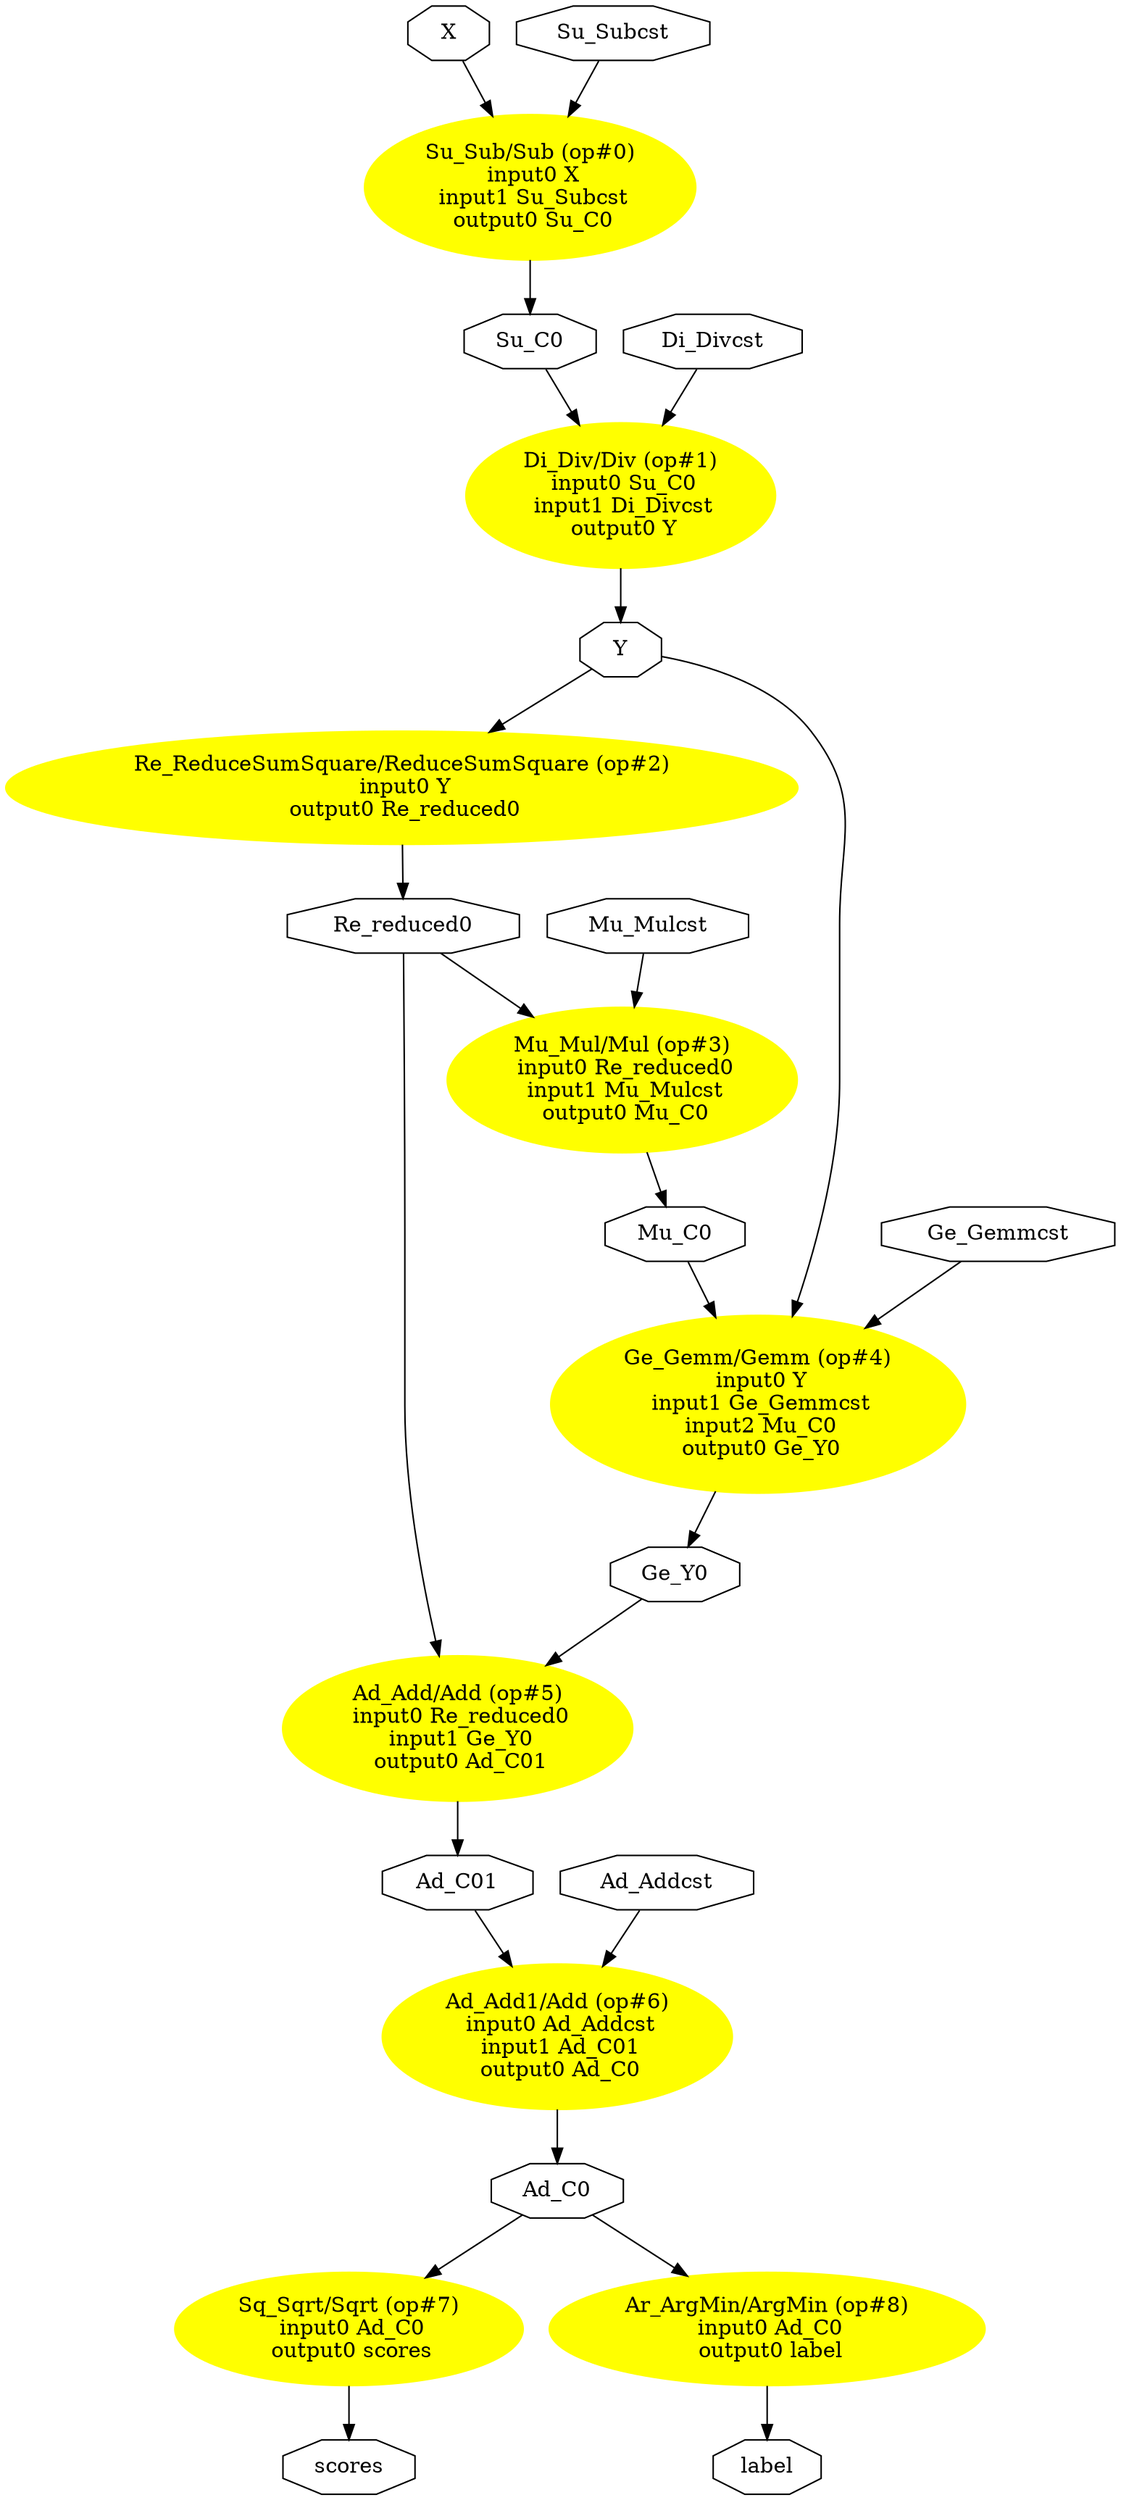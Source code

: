 digraph fea6d88664924112bfa292c6918ea00f {
	graph [bb="0,0,615.96,1648.1",
		rankdir=TB
	];
	node [label="\N"];
	"Su_Sub/Sub (op#0)\n input0 X\n input1 Su_Subcst\n output0 Su_C0"	 [URL="javascript:alert('')",
		color=yellow,
		fillcolor=yellow,
		height=1.3356,
		pos="281.13,1528",
		style=filled,
		width=2.5534];
	Su_C00	 [height=0.5,
		label=Su_C0,
		pos="281.13,1426",
		shape=octagon,
		width=1.0943];
	"Su_Sub/Sub (op#0)\n input0 X\n input1 Su_Subcst\n output0 Su_C0" -> Su_C00	 [pos="e,281.13,1444.2 281.13,1479.9 281.13,1471.1 281.13,1462.2 281.13,1454.3"];
	X0	 [height=0.5,
		label=X,
		pos="231.13,1630.1",
		shape=octagon,
		width=0.75];
	X0 -> "Su_Sub/Sub (op#0)\n input0 X\n input1 Su_Subcst\n output0 Su_C0"	 [pos="e,258.35,1574.6 239.84,1611.7 243.82,1603.7 248.78,1593.8 253.87,1583.6"];
	Su_Subcst0	 [height=0.5,
		label=Su_Subcst,
		pos="331.13,1630.1",
		shape=octagon,
		width=1.5242];
	Su_Subcst0 -> "Su_Sub/Sub (op#0)\n input0 X\n input1 Su_Subcst\n output0 Su_C0"	 [pos="e,303.92,1574.6 322.42,1611.7 318.44,1603.7 313.48,1593.8 308.4,1583.6"];
	"Di_Div/Div (op#1)\n input0 Su_C0\n input1 Di_Divcst\n output0 Y"	 [URL="javascript:alert('')",
		color=yellow,
		fillcolor=yellow,
		height=1.3356,
		pos="335.13,1323.9",
		style=filled,
		width=2.3963];
	Su_C00 -> "Di_Div/Div (op#1)\n input0 Su_C0\n input1 Di_Divcst\n output0 Y"	 [pos="e,310.75,1370.1 290.54,1407.5 294.89,1399.5 300.31,1389.4 305.86,1379.1"];
	Y0	 [height=0.5,
		label=Y,
		pos="335.13,1221.8",
		shape=octagon,
		width=0.75];
	"Di_Div/Div (op#1)\n input0 Su_C0\n input1 Di_Divcst\n output0 Y" -> Y0	 [pos="e,335.13,1240 335.13,1275.8 335.13,1267 335.13,1258.1 335.13,1250.1"];
	Di_Divcst0	 [height=0.5,
		label=Di_Divcst,
		pos="390.13,1426",
		shape=octagon,
		width=1.4265];
	Di_Divcst0 -> "Di_Div/Div (op#1)\n input0 Su_C0\n input1 Di_Divcst\n output0 Y"	 [pos="e,359.96,1370.1 380.55,1407.5 376.12,1399.5 370.6,1389.4 364.94,1379.1"];
	"Re_ReduceSumSquare/ReduceSumSquare (op#2)\n input0 Y\n output0 Re_reduced0"	 [URL="javascript:alert('')",
		color=yellow,
		fillcolor=yellow,
		height=1.041,
		pos="212.13,1130.3",
		style=filled,
		width=5.8926];
	Y0 -> "Re_ReduceSumSquare/ReduceSumSquare (op#2)\n input0 Y\n output0 Re_reduced0"	 [pos="e,261.06,1166.9 317.51,1208 304.84,1198.7 286.98,1185.8 269.55,1173.1"];
	"Ge_Gemm/Gemm (op#4)\n input0 Y\n input1 Ge_Gemmcst\n input2 Mu_C0\n output0 Ge_Y0"	 [URL="javascript:alert('')",
		color=yellow,
		fillcolor=yellow,
		height=1.6303,
		pos="402.13,721.98",
		style=filled,
		width=3.1623];
	Y0 -> "Ge_Gemm/Gemm (op#4)\n input0 Y\n input1 Ge_Gemmcst\n input2 Mu_C0\n output0 Ge_Y0"	 [pos="e,423.88,779.85 361.62,1213.7 384.31,1206.1 415.96,1191.9 433.13,1167.8 466.56,1120.8 454.13,1097.5 454.13,1039.8 454.13,1039.8 \
454.13,1039.8 454.13,935.75 454.13,885.76 440.42,831 427.08,789.56"];
	Re_reduced00	 [height=0.5,
		label=Re_reduced0,
		pos="209.13,1038.8",
		shape=octagon,
		width=1.7978];
	"Re_ReduceSumSquare/ReduceSumSquare (op#2)\n input0 Y\n output0 Re_reduced0" -> Re_reduced00	 [pos="e,209.71,1057 210.9,1092.7 210.62,1084.1 210.31,1075.1 210.04,1067"];
	"Mu_Mul/Mul (op#3)\n input0 Re_reduced0\n input1 Mu_Mulcst\n output0 Mu_C0"	 [URL="javascript:alert('')",
		color=yellow,
		fillcolor=yellow,
		height=1.3356,
		pos="331.13,936.75",
		style=filled,
		width=2.632];
	Re_reduced00 -> "Mu_Mul/Mul (op#3)\n input0 Re_reduced0\n input1 Mu_Mulcst\n output0 Mu_C0"	 [pos="e,282.08,977.99 230.1,1020.6 242.29,1010.6 258.29,997.51 273.95,984.66"];
	"Ad_Add/Add (op#5)\n input0 Re_reduced0\n input1 Ge_Y0\n output0 Ad_C01"	 [URL="javascript:alert('')",
		color=yellow,
		fillcolor=yellow,
		height=1.3356,
		pos="273.13,507.2",
		style=filled,
		width=2.6909];
	Re_reduced00 -> "Ad_Add/Add (op#5)\n input0 Re_reduced0\n input1 Ge_Y0\n output0 Ad_C01"	 [pos="e,250.4,554.29 208.99,1020.8 208.72,986 208.13,904.28 208.13,835.67 208.13,835.67 208.13,835.67 208.13,720.98 208.13,665.68 228.46,\
605.68 246.38,563.54"];
	Mu_C00	 [height=0.5,
		label=Mu_C0,
		pos="340.13,834.67",
		shape=octagon,
		width=1.1529];
	"Mu_Mul/Mul (op#3)\n input0 Re_reduced0\n input1 Mu_Mulcst\n output0 Mu_C0" -> Mu_C00	 [pos="e,338.58,852.89 335.37,888.64 336.16,879.85 336.96,870.95 337.67,863.01"];
	Mu_Mulcst0	 [height=0.5,
		label=Mu_Mulcst,
		pos="349.13,1038.8",
		shape=octagon,
		width=1.5829];
	Mu_Mulcst0 -> "Mu_Mul/Mul (op#3)\n input0 Re_reduced0\n input1 Mu_Mulcst\n output0 Mu_C0"	 [pos="e,339.57,984.65 346,1020.4 344.67,1013 343.03,1003.9 341.34,994.51"];
	Mu_C00 -> "Ge_Gemm/Gemm (op#4)\n input0 Y\n input1 Ge_Gemmcst\n input2 Mu_C0\n output0 Ge_Y0"	 [pos="e,371.04,778.48 349.82,816.37 354.34,808.3 360.04,798.13 366,787.49"];
	Ge_Y00	 [height=0.5,
		label=Ge_Y0,
		pos="339.13,609.29",
		shape=octagon,
		width=1.1139];
	"Ge_Gemm/Gemm (op#4)\n input0 Y\n input1 Ge_Gemmcst\n input2 Mu_C0\n output0 Ge_Y0" -> Ge_Y00	 [pos="e,348.91,627.46 370.45,665.31 364.69,655.19 358.93,645.08 353.96,636.34"];
	Ge_Gemmcst0	 [height=0.5,
		label=Ge_Gemmcst,
		pos="549.13,834.67",
		shape=octagon,
		width=1.8564];
	Ge_Gemmcst0 -> "Ge_Gemm/Gemm (op#4)\n input0 Y\n input1 Ge_Gemmcst\n input2 Mu_C0\n output0 Ge_Y0"	 [pos="e,465.8,770.92 526.49,816.61 512.25,805.89 493.02,791.42 473.95,777.05"];
	Ge_Y00 -> "Ad_Add/Add (op#5)\n input0 Re_reduced0\n input1 Ge_Y0\n output0 Ad_C01"	 [pos="e,302.93,553.39 327.64,590.85 322.22,582.63 315.42,572.34 308.49,561.82"];
	Ad_C010	 [height=0.5,
		label=Ad_C01,
		pos="273.13,405.12",
		shape=octagon,
		width=1.2702];
	"Ad_Add/Add (op#5)\n input0 Re_reduced0\n input1 Ge_Y0\n output0 Ad_C01" -> Ad_C010	 [pos="e,273.13,423.34 273.13,459.09 273.13,450.31 273.13,441.4 273.13,433.47"];
	"Ad_Add1/Add (op#6)\n input0 Ad_Addcst\n input1 Ad_C01\n output0 Ad_C0"	 [URL="javascript:alert('')",
		color=yellow,
		fillcolor=yellow,
		height=1.3356,
		pos="334.13,303.04",
		style=filled,
		width=2.8088];
	Ad_C010 -> "Ad_Add1/Add (op#6)\n input0 Ad_Addcst\n input1 Ad_C01\n output0 Ad_C0"	 [pos="e,306.33,349.65 283.76,386.69 288.66,378.64 294.79,368.59 301.06,358.31"];
	Ad_C00	 [height=0.5,
		label=Ad_C0,
		pos="334.13,200.95",
		shape=octagon,
		width=1.1334];
	"Ad_Add1/Add (op#6)\n input0 Ad_Addcst\n input1 Ad_C01\n output0 Ad_C0" -> Ad_C00	 [pos="e,334.13,219.18 334.13,254.93 334.13,246.14 334.13,237.24 334.13,229.3"];
	Ad_Addcst0	 [height=0.5,
		label=Ad_Addcst,
		pos="395.13,405.12",
		shape=octagon,
		width=1.6219];
	Ad_Addcst0 -> "Ad_Add1/Add (op#6)\n input0 Ad_Addcst\n input1 Ad_C01\n output0 Ad_C0"	 [pos="e,361.93,349.65 384.51,386.69 379.6,378.64 373.48,368.59 367.21,358.31"];
	"Sq_Sqrt/Sqrt (op#7)\n input0 Ad_C0\n output0 scores"	 [URL="javascript:alert('')",
		color=yellow,
		fillcolor=yellow,
		height=1.041,
		pos="218.13,109.48",
		style=filled,
		width=2.632];
	Ad_C00 -> "Sq_Sqrt/Sqrt (op#7)\n input0 Ad_C0\n output0 scores"	 [pos="e,260.68,143.29 313.93,184.37 301.43,174.73 284.8,161.9 268.9,149.64"];
	"Ar_ArgMin/ArgMin (op#8)\n input0 Ad_C0\n output0 label"	 [URL="javascript:alert('')",
		color=yellow,
		fillcolor=yellow,
		height=1.041,
		pos="451.13,109.48",
		style=filled,
		width=3.3391];
	Ad_C00 -> "Ar_ArgMin/ArgMin (op#8)\n input0 Ad_C0\n output0 label"	 [pos="e,406.75,144.42 354.51,184.37 366.78,174.99 383,162.58 398.65,150.61"];
	scores0	 [height=0.5,
		label=scores,
		pos="218.13,18",
		shape=octagon,
		width=1.0357];
	"Sq_Sqrt/Sqrt (op#7)\n input0 Ad_C0\n output0 scores" -> scores0	 [pos="e,218.13,36.146 218.13,71.825 218.13,63.331 218.13,54.434 218.13,46.416"];
	label0	 [height=0.5,
		label=label,
		pos="451.13,18",
		shape=octagon,
		width=0.82074];
	"Ar_ArgMin/ArgMin (op#8)\n input0 Ad_C0\n output0 label" -> label0	 [pos="e,451.13,36.146 451.13,71.825 451.13,63.331 451.13,54.434 451.13,46.416"];
}
